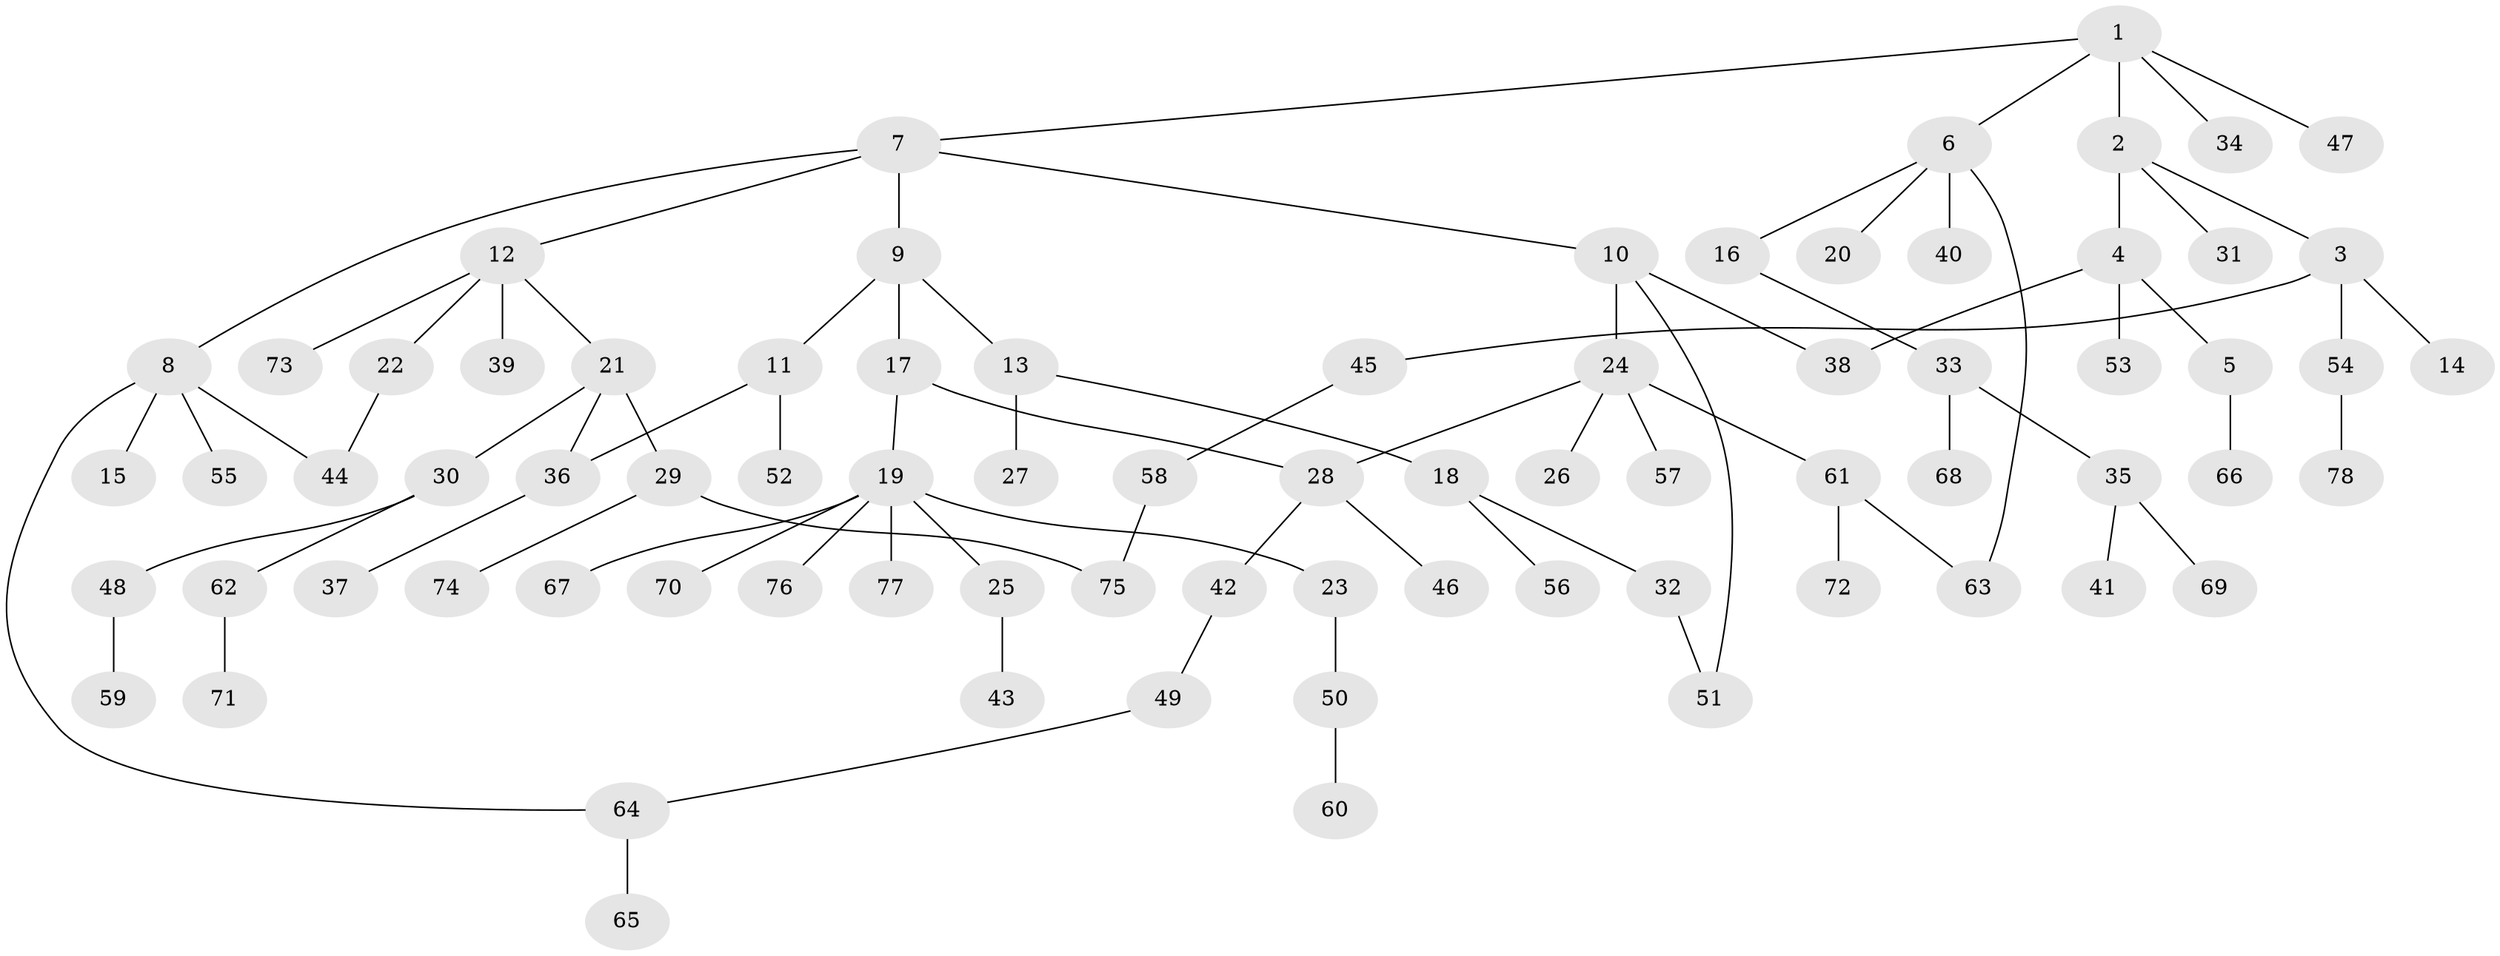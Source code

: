 // coarse degree distribution, {4: 0.17543859649122806, 6: 0.017543859649122806, 1: 0.5263157894736842, 5: 0.03508771929824561, 8: 0.017543859649122806, 2: 0.15789473684210525, 3: 0.05263157894736842, 7: 0.017543859649122806}
// Generated by graph-tools (version 1.1) at 2025/51/02/27/25 19:51:35]
// undirected, 78 vertices, 85 edges
graph export_dot {
graph [start="1"]
  node [color=gray90,style=filled];
  1;
  2;
  3;
  4;
  5;
  6;
  7;
  8;
  9;
  10;
  11;
  12;
  13;
  14;
  15;
  16;
  17;
  18;
  19;
  20;
  21;
  22;
  23;
  24;
  25;
  26;
  27;
  28;
  29;
  30;
  31;
  32;
  33;
  34;
  35;
  36;
  37;
  38;
  39;
  40;
  41;
  42;
  43;
  44;
  45;
  46;
  47;
  48;
  49;
  50;
  51;
  52;
  53;
  54;
  55;
  56;
  57;
  58;
  59;
  60;
  61;
  62;
  63;
  64;
  65;
  66;
  67;
  68;
  69;
  70;
  71;
  72;
  73;
  74;
  75;
  76;
  77;
  78;
  1 -- 2;
  1 -- 6;
  1 -- 7;
  1 -- 34;
  1 -- 47;
  2 -- 3;
  2 -- 4;
  2 -- 31;
  3 -- 14;
  3 -- 45;
  3 -- 54;
  4 -- 5;
  4 -- 53;
  4 -- 38;
  5 -- 66;
  6 -- 16;
  6 -- 20;
  6 -- 40;
  6 -- 63;
  7 -- 8;
  7 -- 9;
  7 -- 10;
  7 -- 12;
  8 -- 15;
  8 -- 44;
  8 -- 55;
  8 -- 64;
  9 -- 11;
  9 -- 13;
  9 -- 17;
  10 -- 24;
  10 -- 38;
  10 -- 51;
  11 -- 36;
  11 -- 52;
  12 -- 21;
  12 -- 22;
  12 -- 39;
  12 -- 73;
  13 -- 18;
  13 -- 27;
  16 -- 33;
  17 -- 19;
  17 -- 28;
  18 -- 32;
  18 -- 56;
  19 -- 23;
  19 -- 25;
  19 -- 67;
  19 -- 70;
  19 -- 76;
  19 -- 77;
  21 -- 29;
  21 -- 30;
  21 -- 36;
  22 -- 44;
  23 -- 50;
  24 -- 26;
  24 -- 28;
  24 -- 57;
  24 -- 61;
  25 -- 43;
  28 -- 42;
  28 -- 46;
  29 -- 74;
  29 -- 75;
  30 -- 48;
  30 -- 62;
  32 -- 51;
  33 -- 35;
  33 -- 68;
  35 -- 41;
  35 -- 69;
  36 -- 37;
  42 -- 49;
  45 -- 58;
  48 -- 59;
  49 -- 64;
  50 -- 60;
  54 -- 78;
  58 -- 75;
  61 -- 72;
  61 -- 63;
  62 -- 71;
  64 -- 65;
}
